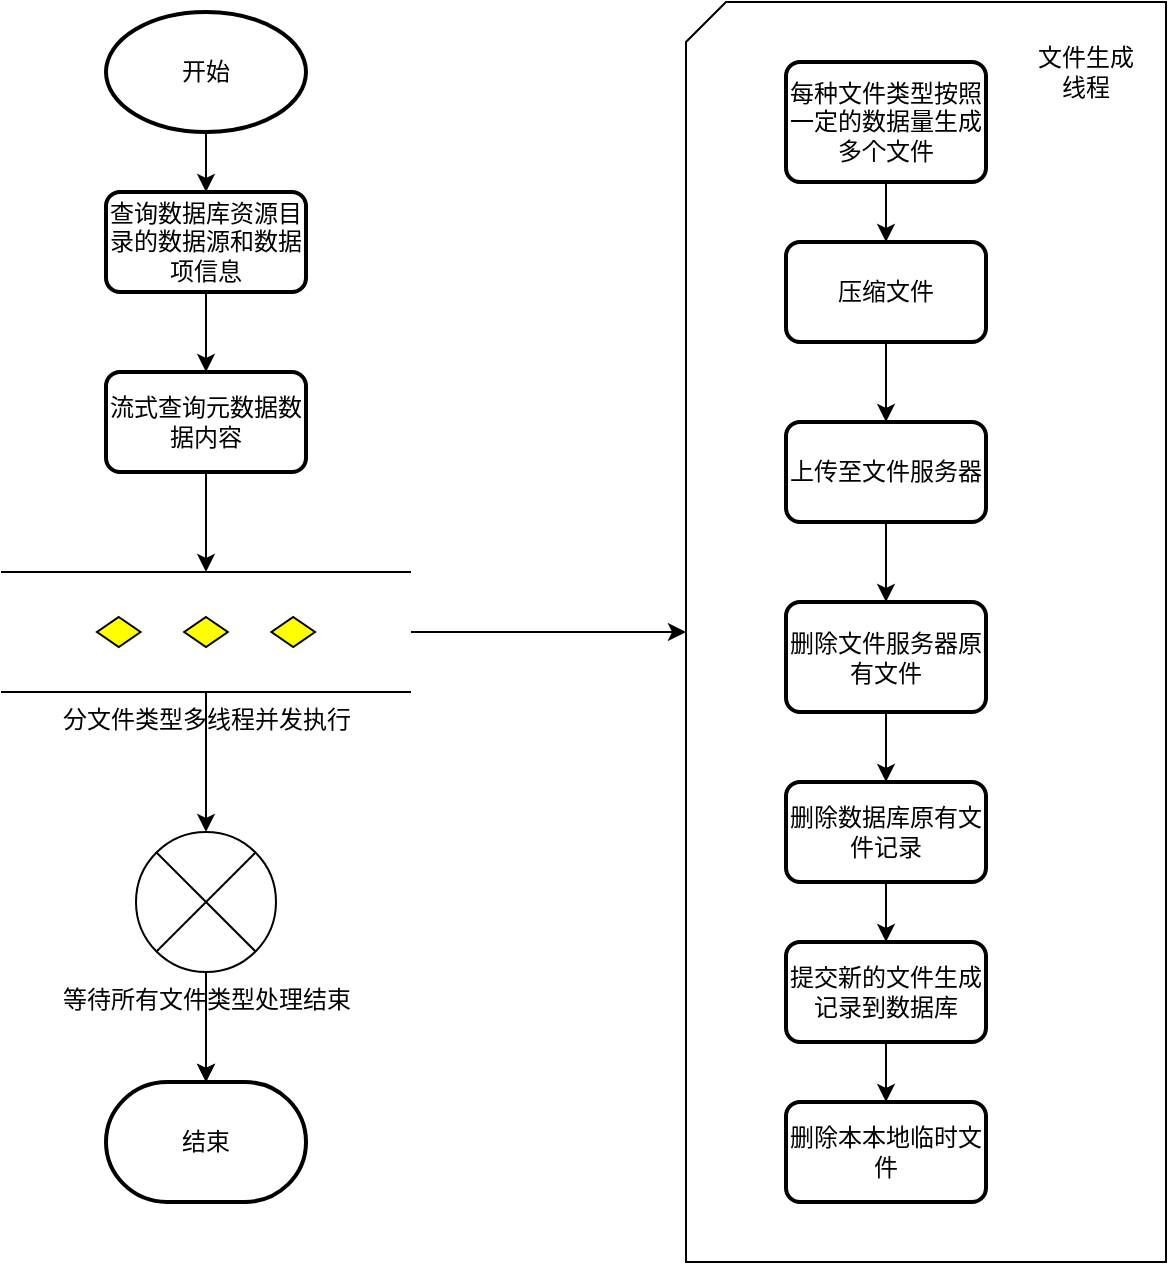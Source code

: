 <mxfile version="20.8.17" type="github">
  <diagram name="第 1 页" id="0Ut59pqPdqFjTad1EGn3">
    <mxGraphModel dx="1354" dy="635" grid="1" gridSize="10" guides="1" tooltips="1" connect="1" arrows="1" fold="1" page="1" pageScale="1" pageWidth="827" pageHeight="1169" math="0" shadow="0">
      <root>
        <mxCell id="0" />
        <mxCell id="1" parent="0" />
        <mxCell id="LquTUFVLOSyET14QFLIf-31" value="" style="verticalLabelPosition=bottom;verticalAlign=top;html=1;shape=card;whiteSpace=wrap;size=20;arcSize=12;" vertex="1" parent="1">
          <mxGeometry x="480" y="15" width="240" height="630" as="geometry" />
        </mxCell>
        <mxCell id="LquTUFVLOSyET14QFLIf-4" value="" style="edgeStyle=orthogonalEdgeStyle;rounded=0;orthogonalLoop=1;jettySize=auto;html=1;" edge="1" parent="1" source="LquTUFVLOSyET14QFLIf-1" target="LquTUFVLOSyET14QFLIf-2">
          <mxGeometry relative="1" as="geometry" />
        </mxCell>
        <mxCell id="LquTUFVLOSyET14QFLIf-1" value="开始" style="strokeWidth=2;html=1;shape=mxgraph.flowchart.start_1;whiteSpace=wrap;" vertex="1" parent="1">
          <mxGeometry x="190" y="20" width="100" height="60" as="geometry" />
        </mxCell>
        <mxCell id="LquTUFVLOSyET14QFLIf-5" value="" style="edgeStyle=orthogonalEdgeStyle;rounded=0;orthogonalLoop=1;jettySize=auto;html=1;" edge="1" parent="1" source="LquTUFVLOSyET14QFLIf-2" target="LquTUFVLOSyET14QFLIf-3">
          <mxGeometry relative="1" as="geometry" />
        </mxCell>
        <mxCell id="LquTUFVLOSyET14QFLIf-2" value="查询数据库资源目录的数据源和数据项信息" style="rounded=1;whiteSpace=wrap;html=1;absoluteArcSize=1;arcSize=14;strokeWidth=2;" vertex="1" parent="1">
          <mxGeometry x="190" y="110" width="100" height="50" as="geometry" />
        </mxCell>
        <mxCell id="LquTUFVLOSyET14QFLIf-12" value="" style="edgeStyle=orthogonalEdgeStyle;rounded=0;orthogonalLoop=1;jettySize=auto;html=1;" edge="1" parent="1" source="LquTUFVLOSyET14QFLIf-3" target="LquTUFVLOSyET14QFLIf-9">
          <mxGeometry relative="1" as="geometry" />
        </mxCell>
        <mxCell id="LquTUFVLOSyET14QFLIf-3" value="流式查询元数据数据内容" style="rounded=1;whiteSpace=wrap;html=1;absoluteArcSize=1;arcSize=14;strokeWidth=2;" vertex="1" parent="1">
          <mxGeometry x="190" y="200" width="100" height="50" as="geometry" />
        </mxCell>
        <mxCell id="LquTUFVLOSyET14QFLIf-24" style="edgeStyle=orthogonalEdgeStyle;rounded=0;orthogonalLoop=1;jettySize=auto;html=1;" edge="1" parent="1" source="LquTUFVLOSyET14QFLIf-9" target="LquTUFVLOSyET14QFLIf-17">
          <mxGeometry relative="1" as="geometry" />
        </mxCell>
        <mxCell id="LquTUFVLOSyET14QFLIf-32" value="" style="edgeStyle=orthogonalEdgeStyle;rounded=0;orthogonalLoop=1;jettySize=auto;html=1;" edge="1" parent="1" source="LquTUFVLOSyET14QFLIf-9" target="LquTUFVLOSyET14QFLIf-31">
          <mxGeometry relative="1" as="geometry" />
        </mxCell>
        <mxCell id="LquTUFVLOSyET14QFLIf-9" value="分文件类型多线程并发执行" style="verticalLabelPosition=bottom;verticalAlign=top;html=1;shape=mxgraph.flowchart.parallel_mode;pointerEvents=1" vertex="1" parent="1">
          <mxGeometry x="137.5" y="300" width="205" height="60" as="geometry" />
        </mxCell>
        <mxCell id="LquTUFVLOSyET14QFLIf-42" value="" style="edgeStyle=orthogonalEdgeStyle;rounded=0;orthogonalLoop=1;jettySize=auto;html=1;" edge="1" parent="1" source="LquTUFVLOSyET14QFLIf-13" target="LquTUFVLOSyET14QFLIf-15">
          <mxGeometry relative="1" as="geometry" />
        </mxCell>
        <mxCell id="LquTUFVLOSyET14QFLIf-13" value="压缩文件" style="rounded=1;whiteSpace=wrap;html=1;absoluteArcSize=1;arcSize=14;strokeWidth=2;" vertex="1" parent="1">
          <mxGeometry x="530" y="135" width="100" height="50" as="geometry" />
        </mxCell>
        <mxCell id="LquTUFVLOSyET14QFLIf-43" value="" style="edgeStyle=orthogonalEdgeStyle;rounded=0;orthogonalLoop=1;jettySize=auto;html=1;" edge="1" parent="1" source="LquTUFVLOSyET14QFLIf-15" target="LquTUFVLOSyET14QFLIf-40">
          <mxGeometry relative="1" as="geometry" />
        </mxCell>
        <mxCell id="LquTUFVLOSyET14QFLIf-15" value="上传至文件服务器" style="rounded=1;whiteSpace=wrap;html=1;absoluteArcSize=1;arcSize=14;strokeWidth=2;" vertex="1" parent="1">
          <mxGeometry x="530" y="225" width="100" height="50" as="geometry" />
        </mxCell>
        <mxCell id="LquTUFVLOSyET14QFLIf-16" value="删除本本地临时文件" style="rounded=1;whiteSpace=wrap;html=1;absoluteArcSize=1;arcSize=14;strokeWidth=2;" vertex="1" parent="1">
          <mxGeometry x="530" y="565" width="100" height="50" as="geometry" />
        </mxCell>
        <mxCell id="LquTUFVLOSyET14QFLIf-28" value="" style="edgeStyle=orthogonalEdgeStyle;rounded=0;orthogonalLoop=1;jettySize=auto;html=1;" edge="1" parent="1" source="LquTUFVLOSyET14QFLIf-17" target="LquTUFVLOSyET14QFLIf-27">
          <mxGeometry relative="1" as="geometry" />
        </mxCell>
        <mxCell id="LquTUFVLOSyET14QFLIf-34" value="" style="edgeStyle=orthogonalEdgeStyle;rounded=0;orthogonalLoop=1;jettySize=auto;html=1;" edge="1" parent="1" source="LquTUFVLOSyET14QFLIf-17" target="LquTUFVLOSyET14QFLIf-27">
          <mxGeometry relative="1" as="geometry" />
        </mxCell>
        <mxCell id="LquTUFVLOSyET14QFLIf-17" value="等待所有文件类型处理结束" style="verticalLabelPosition=bottom;verticalAlign=top;html=1;shape=mxgraph.flowchart.or;" vertex="1" parent="1">
          <mxGeometry x="205" y="430" width="70" height="70" as="geometry" />
        </mxCell>
        <mxCell id="LquTUFVLOSyET14QFLIf-20" value="" style="edgeStyle=orthogonalEdgeStyle;rounded=0;orthogonalLoop=1;jettySize=auto;html=1;" edge="1" parent="1" source="LquTUFVLOSyET14QFLIf-18" target="LquTUFVLOSyET14QFLIf-13">
          <mxGeometry relative="1" as="geometry" />
        </mxCell>
        <mxCell id="LquTUFVLOSyET14QFLIf-18" value="每种文件类型按照一定的数据量生成多个文件" style="rounded=1;whiteSpace=wrap;html=1;absoluteArcSize=1;arcSize=14;strokeWidth=2;" vertex="1" parent="1">
          <mxGeometry x="530" y="45" width="100" height="60" as="geometry" />
        </mxCell>
        <mxCell id="LquTUFVLOSyET14QFLIf-27" value="结束" style="strokeWidth=2;html=1;shape=mxgraph.flowchart.terminator;whiteSpace=wrap;" vertex="1" parent="1">
          <mxGeometry x="190" y="555" width="100" height="60" as="geometry" />
        </mxCell>
        <mxCell id="LquTUFVLOSyET14QFLIf-33" value="文件生成线程" style="text;html=1;strokeColor=none;fillColor=none;align=center;verticalAlign=middle;whiteSpace=wrap;rounded=0;" vertex="1" parent="1">
          <mxGeometry x="650" y="35" width="60" height="30" as="geometry" />
        </mxCell>
        <mxCell id="LquTUFVLOSyET14QFLIf-46" value="" style="edgeStyle=orthogonalEdgeStyle;rounded=0;orthogonalLoop=1;jettySize=auto;html=1;" edge="1" parent="1" source="LquTUFVLOSyET14QFLIf-37" target="LquTUFVLOSyET14QFLIf-16">
          <mxGeometry relative="1" as="geometry" />
        </mxCell>
        <mxCell id="LquTUFVLOSyET14QFLIf-37" value="提交新的文件生成记录到数据库" style="rounded=1;whiteSpace=wrap;html=1;absoluteArcSize=1;arcSize=14;strokeWidth=2;" vertex="1" parent="1">
          <mxGeometry x="530" y="485" width="100" height="50" as="geometry" />
        </mxCell>
        <mxCell id="LquTUFVLOSyET14QFLIf-44" value="" style="edgeStyle=orthogonalEdgeStyle;rounded=0;orthogonalLoop=1;jettySize=auto;html=1;" edge="1" parent="1" source="LquTUFVLOSyET14QFLIf-40" target="LquTUFVLOSyET14QFLIf-41">
          <mxGeometry relative="1" as="geometry" />
        </mxCell>
        <mxCell id="LquTUFVLOSyET14QFLIf-40" value="删除文件服务器原有文件" style="rounded=1;whiteSpace=wrap;html=1;absoluteArcSize=1;arcSize=14;strokeWidth=2;" vertex="1" parent="1">
          <mxGeometry x="530" y="315" width="100" height="55" as="geometry" />
        </mxCell>
        <mxCell id="LquTUFVLOSyET14QFLIf-45" value="" style="edgeStyle=orthogonalEdgeStyle;rounded=0;orthogonalLoop=1;jettySize=auto;html=1;" edge="1" parent="1" source="LquTUFVLOSyET14QFLIf-41" target="LquTUFVLOSyET14QFLIf-37">
          <mxGeometry relative="1" as="geometry" />
        </mxCell>
        <mxCell id="LquTUFVLOSyET14QFLIf-41" value="删除数据库原有文件记录" style="rounded=1;whiteSpace=wrap;html=1;absoluteArcSize=1;arcSize=14;strokeWidth=2;" vertex="1" parent="1">
          <mxGeometry x="530" y="405" width="100" height="50" as="geometry" />
        </mxCell>
      </root>
    </mxGraphModel>
  </diagram>
</mxfile>

